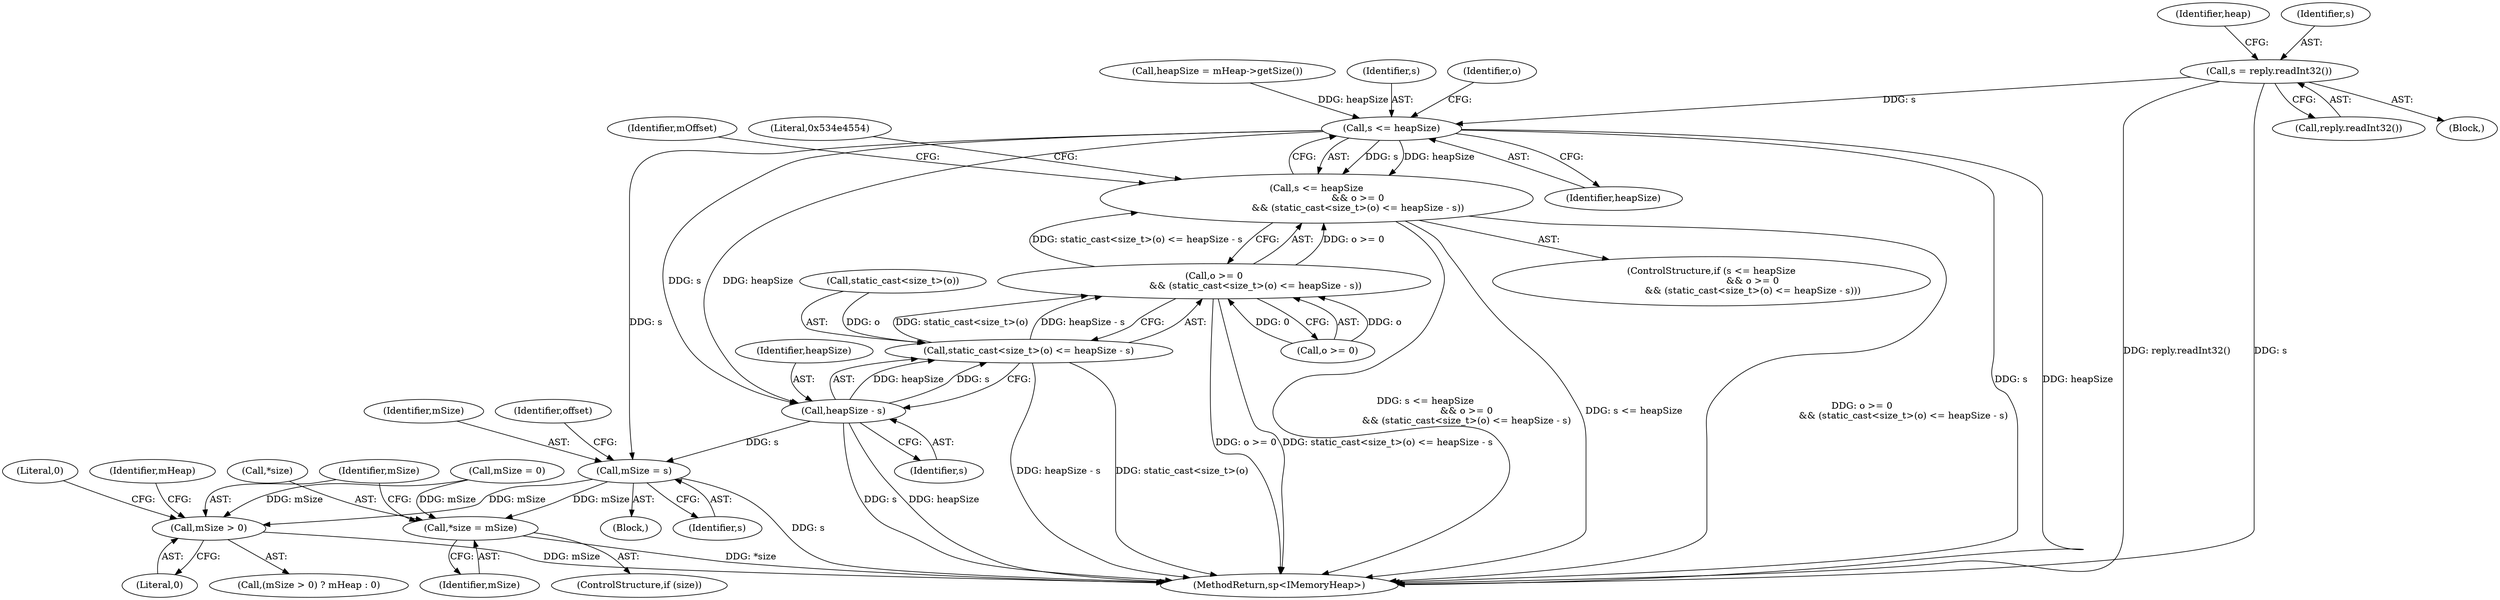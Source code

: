 digraph "0_Android_f3199c228aced7858b75a8070b8358c155ae0149@API" {
"1000132" [label="(Call,s = reply.readInt32())"];
"1000158" [label="(Call,s <= heapSize)"];
"1000157" [label="(Call,s <= heapSize\n                            && o >= 0\n                            && (static_cast<size_t>(o) <= heapSize - s))"];
"1000169" [label="(Call,heapSize - s)"];
"1000165" [label="(Call,static_cast<size_t>(o) <= heapSize - s)"];
"1000161" [label="(Call,o >= 0\n                            && (static_cast<size_t>(o) <= heapSize - s))"];
"1000176" [label="(Call,mSize = s)"];
"1000202" [label="(Call,*size = mSize)"];
"1000208" [label="(Call,mSize > 0)"];
"1000158" [label="(Call,s <= heapSize)"];
"1000169" [label="(Call,heapSize - s)"];
"1000174" [label="(Identifier,mOffset)"];
"1000172" [label="(Block,)"];
"1000163" [label="(Identifier,o)"];
"1000209" [label="(Identifier,mSize)"];
"1000212" [label="(Literal,0)"];
"1000178" [label="(Identifier,s)"];
"1000211" [label="(Identifier,mHeap)"];
"1000200" [label="(ControlStructure,if (size))"];
"1000205" [label="(Identifier,mSize)"];
"1000122" [label="(Block,)"];
"1000182" [label="(Literal,0x534e4554)"];
"1000177" [label="(Identifier,mSize)"];
"1000156" [label="(ControlStructure,if (s <= heapSize\n                            && o >= 0\n                            && (static_cast<size_t>(o) <= heapSize - s)))"];
"1000195" [label="(Identifier,offset)"];
"1000171" [label="(Identifier,s)"];
"1000162" [label="(Call,o >= 0)"];
"1000191" [label="(Call,mSize = 0)"];
"1000134" [label="(Call,reply.readInt32())"];
"1000213" [label="(MethodReturn,sp<IMemoryHeap>)"];
"1000165" [label="(Call,static_cast<size_t>(o) <= heapSize - s)"];
"1000208" [label="(Call,mSize > 0)"];
"1000137" [label="(Identifier,heap)"];
"1000202" [label="(Call,*size = mSize)"];
"1000133" [label="(Identifier,s)"];
"1000153" [label="(Call,heapSize = mHeap->getSize())"];
"1000159" [label="(Identifier,s)"];
"1000170" [label="(Identifier,heapSize)"];
"1000161" [label="(Call,o >= 0\n                            && (static_cast<size_t>(o) <= heapSize - s))"];
"1000166" [label="(Call,static_cast<size_t>(o))"];
"1000157" [label="(Call,s <= heapSize\n                            && o >= 0\n                            && (static_cast<size_t>(o) <= heapSize - s))"];
"1000176" [label="(Call,mSize = s)"];
"1000207" [label="(Call,(mSize > 0) ? mHeap : 0)"];
"1000132" [label="(Call,s = reply.readInt32())"];
"1000203" [label="(Call,*size)"];
"1000160" [label="(Identifier,heapSize)"];
"1000210" [label="(Literal,0)"];
"1000132" -> "1000122"  [label="AST: "];
"1000132" -> "1000134"  [label="CFG: "];
"1000133" -> "1000132"  [label="AST: "];
"1000134" -> "1000132"  [label="AST: "];
"1000137" -> "1000132"  [label="CFG: "];
"1000132" -> "1000213"  [label="DDG: reply.readInt32()"];
"1000132" -> "1000213"  [label="DDG: s"];
"1000132" -> "1000158"  [label="DDG: s"];
"1000158" -> "1000157"  [label="AST: "];
"1000158" -> "1000160"  [label="CFG: "];
"1000159" -> "1000158"  [label="AST: "];
"1000160" -> "1000158"  [label="AST: "];
"1000163" -> "1000158"  [label="CFG: "];
"1000157" -> "1000158"  [label="CFG: "];
"1000158" -> "1000213"  [label="DDG: s"];
"1000158" -> "1000213"  [label="DDG: heapSize"];
"1000158" -> "1000157"  [label="DDG: s"];
"1000158" -> "1000157"  [label="DDG: heapSize"];
"1000153" -> "1000158"  [label="DDG: heapSize"];
"1000158" -> "1000169"  [label="DDG: heapSize"];
"1000158" -> "1000169"  [label="DDG: s"];
"1000158" -> "1000176"  [label="DDG: s"];
"1000157" -> "1000156"  [label="AST: "];
"1000157" -> "1000161"  [label="CFG: "];
"1000161" -> "1000157"  [label="AST: "];
"1000174" -> "1000157"  [label="CFG: "];
"1000182" -> "1000157"  [label="CFG: "];
"1000157" -> "1000213"  [label="DDG: s <= heapSize\n                            && o >= 0\n                            && (static_cast<size_t>(o) <= heapSize - s)"];
"1000157" -> "1000213"  [label="DDG: s <= heapSize"];
"1000157" -> "1000213"  [label="DDG: o >= 0\n                            && (static_cast<size_t>(o) <= heapSize - s)"];
"1000161" -> "1000157"  [label="DDG: o >= 0"];
"1000161" -> "1000157"  [label="DDG: static_cast<size_t>(o) <= heapSize - s"];
"1000169" -> "1000165"  [label="AST: "];
"1000169" -> "1000171"  [label="CFG: "];
"1000170" -> "1000169"  [label="AST: "];
"1000171" -> "1000169"  [label="AST: "];
"1000165" -> "1000169"  [label="CFG: "];
"1000169" -> "1000213"  [label="DDG: heapSize"];
"1000169" -> "1000213"  [label="DDG: s"];
"1000169" -> "1000165"  [label="DDG: heapSize"];
"1000169" -> "1000165"  [label="DDG: s"];
"1000169" -> "1000176"  [label="DDG: s"];
"1000165" -> "1000161"  [label="AST: "];
"1000166" -> "1000165"  [label="AST: "];
"1000161" -> "1000165"  [label="CFG: "];
"1000165" -> "1000213"  [label="DDG: heapSize - s"];
"1000165" -> "1000213"  [label="DDG: static_cast<size_t>(o)"];
"1000165" -> "1000161"  [label="DDG: static_cast<size_t>(o)"];
"1000165" -> "1000161"  [label="DDG: heapSize - s"];
"1000166" -> "1000165"  [label="DDG: o"];
"1000161" -> "1000162"  [label="CFG: "];
"1000162" -> "1000161"  [label="AST: "];
"1000161" -> "1000213"  [label="DDG: o >= 0"];
"1000161" -> "1000213"  [label="DDG: static_cast<size_t>(o) <= heapSize - s"];
"1000162" -> "1000161"  [label="DDG: o"];
"1000162" -> "1000161"  [label="DDG: 0"];
"1000176" -> "1000172"  [label="AST: "];
"1000176" -> "1000178"  [label="CFG: "];
"1000177" -> "1000176"  [label="AST: "];
"1000178" -> "1000176"  [label="AST: "];
"1000195" -> "1000176"  [label="CFG: "];
"1000176" -> "1000213"  [label="DDG: s"];
"1000176" -> "1000202"  [label="DDG: mSize"];
"1000176" -> "1000208"  [label="DDG: mSize"];
"1000202" -> "1000200"  [label="AST: "];
"1000202" -> "1000205"  [label="CFG: "];
"1000203" -> "1000202"  [label="AST: "];
"1000205" -> "1000202"  [label="AST: "];
"1000209" -> "1000202"  [label="CFG: "];
"1000202" -> "1000213"  [label="DDG: *size"];
"1000191" -> "1000202"  [label="DDG: mSize"];
"1000208" -> "1000207"  [label="AST: "];
"1000208" -> "1000210"  [label="CFG: "];
"1000209" -> "1000208"  [label="AST: "];
"1000210" -> "1000208"  [label="AST: "];
"1000211" -> "1000208"  [label="CFG: "];
"1000212" -> "1000208"  [label="CFG: "];
"1000208" -> "1000213"  [label="DDG: mSize"];
"1000191" -> "1000208"  [label="DDG: mSize"];
}

